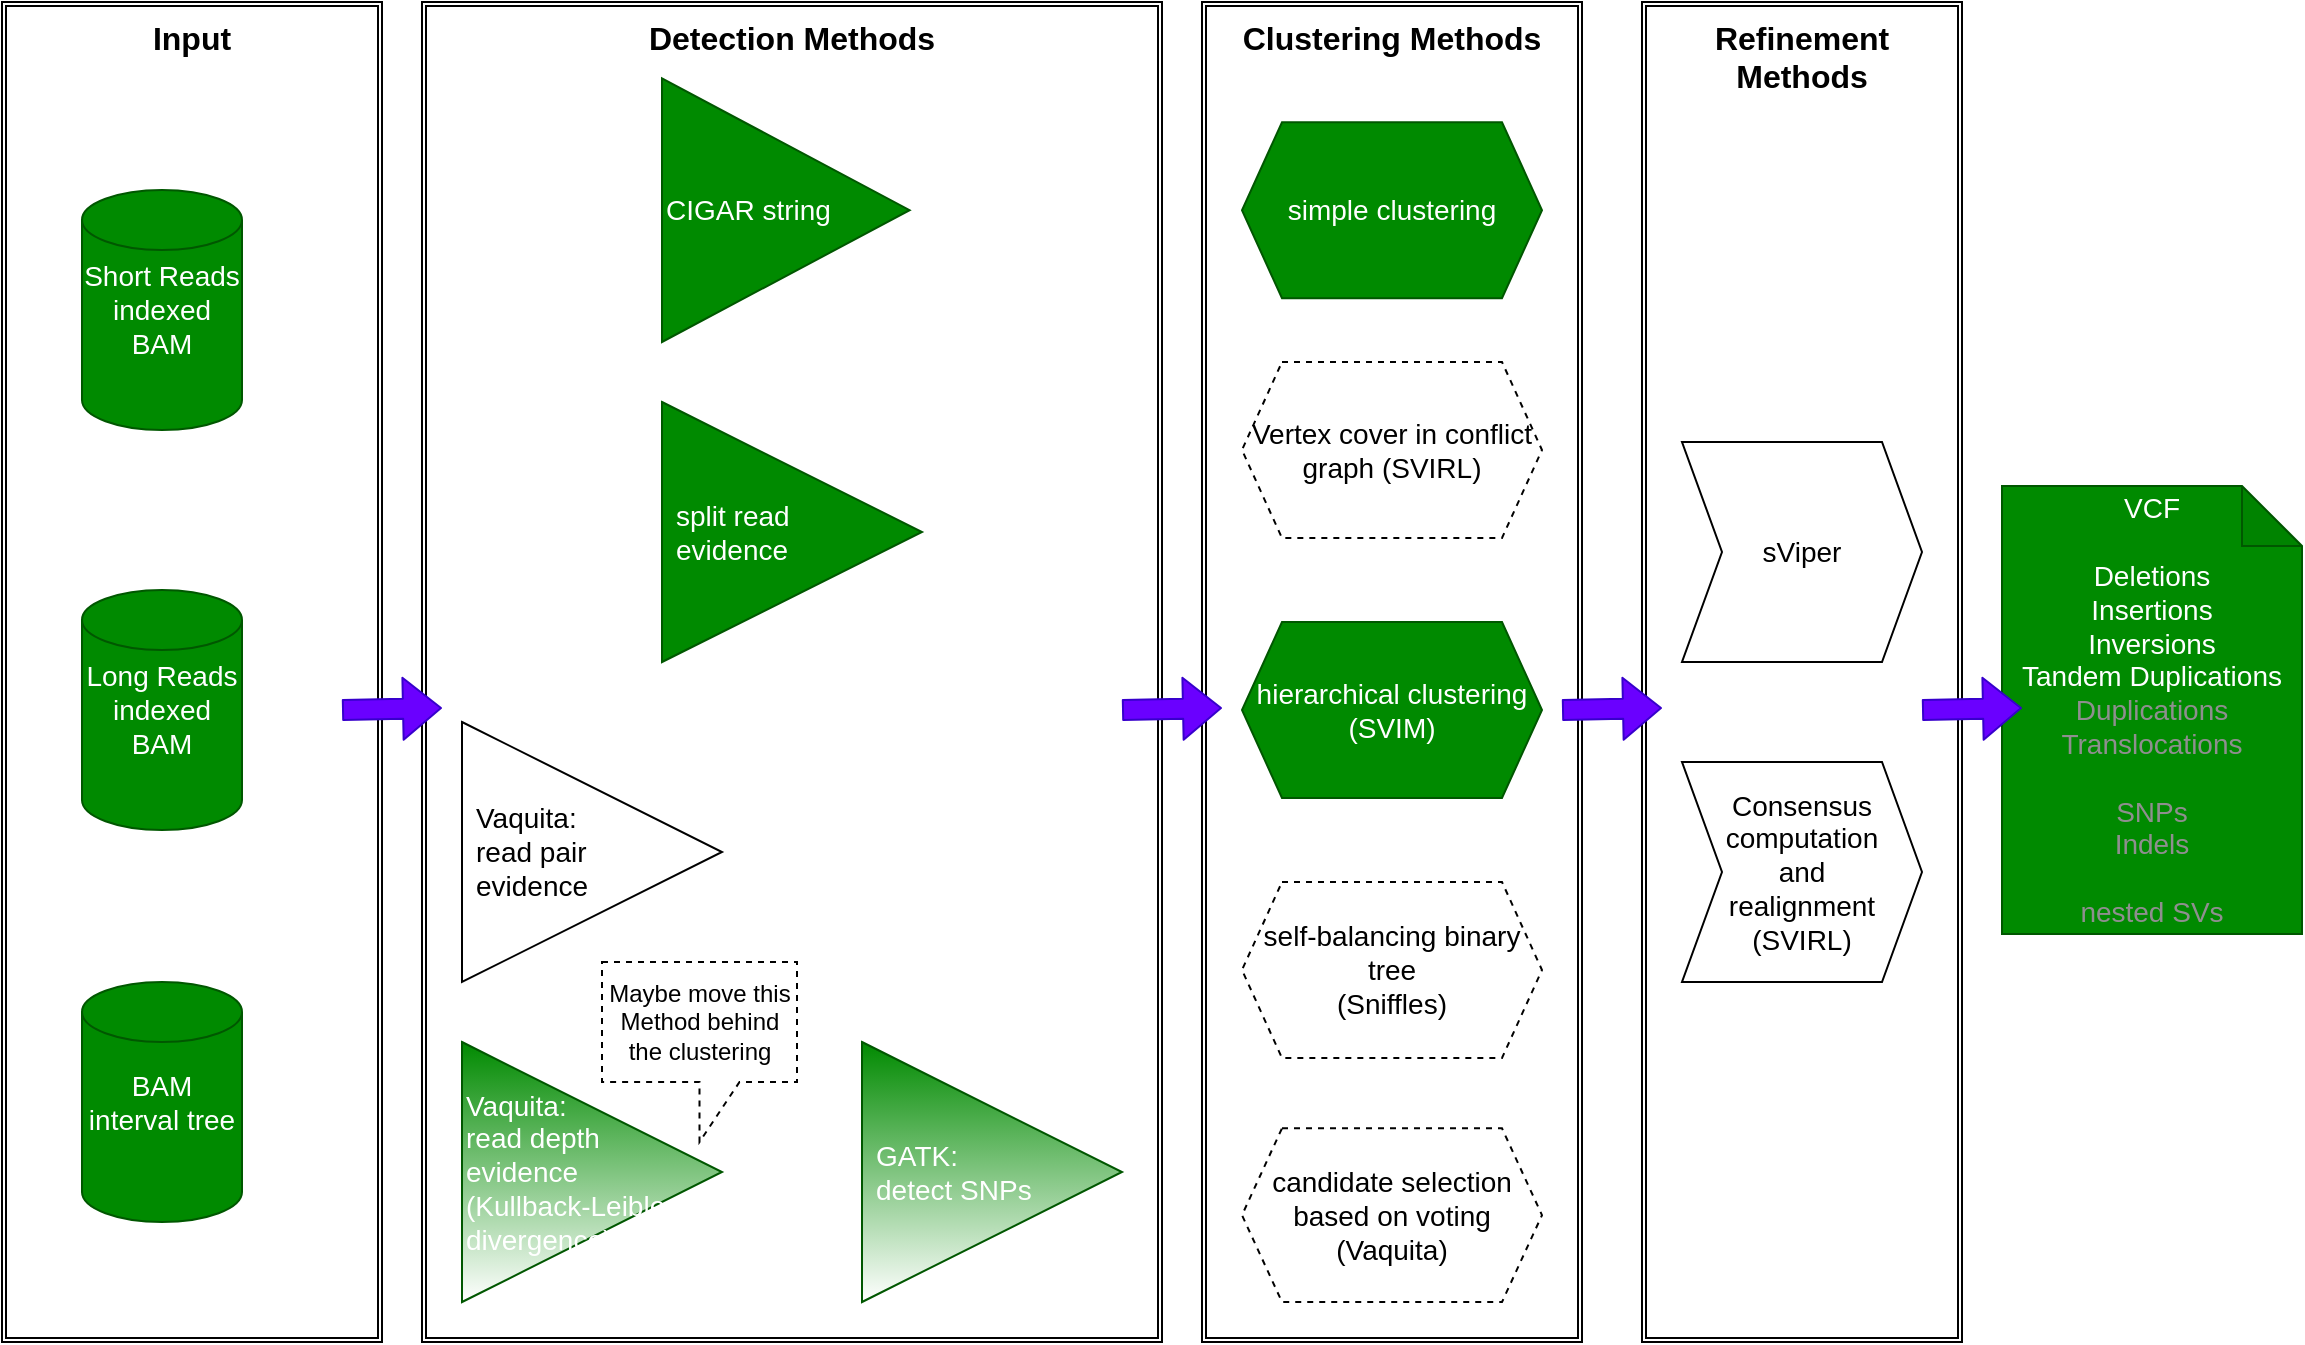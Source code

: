 <mxfile>
    <diagram id="atYmXtPYCr8DxYAoy277" name="Page-1">
        <mxGraphModel dx="500" dy="913" grid="1" gridSize="10" guides="1" tooltips="1" connect="1" arrows="1" fold="1" page="1" pageScale="1" pageWidth="1169" pageHeight="827" math="0" shadow="0">
            <root>
                <mxCell id="0"/>
                <mxCell id="1" parent="0"/>
                <mxCell id="111" value="&lt;b&gt;&lt;font style=&quot;font-size: 16px&quot;&gt;Input&lt;br&gt;&lt;/font&gt;&lt;/b&gt;" style="shape=ext;double=1;rounded=0;whiteSpace=wrap;html=1;verticalAlign=top;" parent="1" vertex="1">
                    <mxGeometry x="10" y="60" width="190" height="670" as="geometry"/>
                </mxCell>
                <mxCell id="110" value="&lt;b&gt;&lt;font style=&quot;font-size: 16px&quot;&gt;Detection&amp;nbsp;Methods&lt;/font&gt;&lt;/b&gt;" style="shape=ext;double=1;rounded=0;whiteSpace=wrap;html=1;verticalAlign=top;" parent="1" vertex="1">
                    <mxGeometry x="220" y="60" width="370" height="670" as="geometry"/>
                </mxCell>
                <mxCell id="109" value="&lt;b&gt;&lt;font style=&quot;font-size: 16px&quot;&gt;Refinement Methods&lt;/font&gt;&lt;/b&gt;" style="shape=ext;double=1;rounded=0;whiteSpace=wrap;html=1;verticalAlign=top;" parent="1" vertex="1">
                    <mxGeometry x="830" y="60" width="160" height="670" as="geometry"/>
                </mxCell>
                <mxCell id="107" value="&lt;b&gt;&lt;font style=&quot;font-size: 16px&quot;&gt;Clustering Methods&lt;/font&gt;&lt;/b&gt;" style="shape=ext;double=1;rounded=0;whiteSpace=wrap;html=1;verticalAlign=top;" parent="1" vertex="1">
                    <mxGeometry x="610" y="60" width="190" height="670" as="geometry"/>
                </mxCell>
                <mxCell id="20" value="VCF&lt;br&gt;&lt;br&gt;Deletions&lt;br&gt;Insertions&lt;br&gt;Inversions&lt;br&gt;Tandem Duplications&lt;br&gt;&lt;font color=&quot;#8f8f8f&quot;&gt;Duplications&lt;/font&gt;&lt;br&gt;&lt;font color=&quot;#8f8f8f&quot;&gt;Translocations&lt;/font&gt;&lt;br&gt;&lt;br&gt;&lt;font color=&quot;#8f8f8f&quot;&gt;SNPs&lt;/font&gt;&lt;br&gt;&lt;font color=&quot;#8f8f8f&quot;&gt;Indels&lt;/font&gt;&lt;br&gt;&lt;br&gt;&lt;font color=&quot;#8f8f8f&quot;&gt;nested SVs&lt;/font&gt;" style="shape=note;whiteSpace=wrap;html=1;backgroundOutline=1;darkOpacity=0.05;fontSize=14;fillColor=#008a00;strokeColor=#005700;fontColor=#ffffff;" parent="1" vertex="1">
                    <mxGeometry x="1010" y="302" width="150" height="224" as="geometry"/>
                </mxCell>
                <mxCell id="44" value="sViper" style="shape=step;perimeter=stepPerimeter;whiteSpace=wrap;html=1;fixedSize=1;labelBackgroundColor=none;fontSize=14;" parent="1" vertex="1">
                    <mxGeometry x="850" y="280" width="120" height="110" as="geometry"/>
                </mxCell>
                <mxCell id="52" value="Consensus computation&lt;br&gt;and&lt;br&gt;realignment (SVIRL)" style="shape=step;perimeter=stepPerimeter;whiteSpace=wrap;html=1;fixedSize=1;labelBackgroundColor=none;fontSize=14;" parent="1" vertex="1">
                    <mxGeometry x="850" y="440" width="120" height="110" as="geometry"/>
                </mxCell>
                <mxCell id="36" value="Vaquita:&lt;br&gt;read pair&lt;br&gt;evidence" style="triangle;whiteSpace=wrap;html=1;fontSize=14;spacingLeft=5;align=left;" parent="1" vertex="1">
                    <mxGeometry x="240" y="419.998" width="130" height="130" as="geometry"/>
                </mxCell>
                <mxCell id="74" value="" style="group;dashed=1;" parent="1" vertex="1" connectable="0">
                    <mxGeometry x="630" y="270" width="150" height="440" as="geometry"/>
                </mxCell>
                <mxCell id="39" value="hierarchical clustering&lt;br style=&quot;font-size: 14px;&quot;&gt;(SVIM)" style="shape=hexagon;perimeter=hexagonPerimeter2;whiteSpace=wrap;html=1;fixedSize=1;labelBackgroundColor=none;fontSize=14;fillColor=#008a00;strokeColor=#005700;fontColor=#ffffff;" parent="74" vertex="1">
                    <mxGeometry y="100" width="150" height="88" as="geometry"/>
                </mxCell>
                <mxCell id="40" value="self-balancing binary tree&lt;br style=&quot;font-size: 14px;&quot;&gt;(Sniffles)" style="shape=hexagon;perimeter=hexagonPerimeter2;whiteSpace=wrap;html=1;fixedSize=1;labelBackgroundColor=none;fontSize=14;dashed=1;" parent="74" vertex="1">
                    <mxGeometry y="230" width="150" height="88" as="geometry"/>
                </mxCell>
                <mxCell id="41" value="candidate selection based on voting&lt;br&gt;(Vaquita)" style="shape=hexagon;perimeter=hexagonPerimeter2;whiteSpace=wrap;html=1;fixedSize=1;labelBackgroundColor=none;fontSize=14;dashed=1;" parent="74" vertex="1">
                    <mxGeometry y="353.151" width="150" height="86.849" as="geometry"/>
                </mxCell>
                <mxCell id="35" value="Vaquita:&lt;br&gt;read depth&lt;br style=&quot;font-size: 14px&quot;&gt;evidence&lt;br&gt;(Kullback-Leibler divergence)" style="triangle;whiteSpace=wrap;html=1;fontSize=14;labelPosition=center;verticalLabelPosition=middle;align=left;verticalAlign=middle;spacing=2;spacingLeft=0;fillColor=#008a00;strokeColor=#005700;fontColor=#ffffff;gradientColor=#ffffff;" parent="1" vertex="1">
                    <mxGeometry x="240" y="580.004" width="130" height="130" as="geometry"/>
                </mxCell>
                <mxCell id="90" value="" style="group" parent="1" vertex="1" connectable="0">
                    <mxGeometry x="50" y="154" width="80" height="520" as="geometry"/>
                </mxCell>
                <mxCell id="16" value="Short Reads indexed BAM" style="shape=cylinder2;whiteSpace=wrap;html=1;boundedLbl=1;backgroundOutline=1;size=15;labelBackgroundColor=none;fontSize=14;fillColor=#008a00;strokeColor=#005700;fontColor=#ffffff;" parent="90" vertex="1">
                    <mxGeometry width="80" height="120" as="geometry"/>
                </mxCell>
                <mxCell id="17" value="Long Reads indexed BAM" style="shape=cylinder2;whiteSpace=wrap;html=1;boundedLbl=1;backgroundOutline=1;size=15;labelBackgroundColor=none;fontSize=14;fillColor=#008a00;strokeColor=#005700;fontColor=#ffffff;" parent="90" vertex="1">
                    <mxGeometry y="200.01" width="80" height="120" as="geometry"/>
                </mxCell>
                <mxCell id="124" value="BAM interval tree" style="shape=cylinder2;whiteSpace=wrap;html=1;boundedLbl=1;backgroundOutline=1;size=15;labelBackgroundColor=none;fontSize=14;fillColor=#008a00;strokeColor=#005700;fontColor=#ffffff;" parent="90" vertex="1">
                    <mxGeometry y="396" width="80" height="120" as="geometry"/>
                </mxCell>
                <mxCell id="113" value="split read &lt;br&gt;evidence" style="triangle;whiteSpace=wrap;html=1;fontSize=14;spacingLeft=5;align=left;fillColor=#008a00;strokeColor=#005700;fontColor=#ffffff;" parent="1" vertex="1">
                    <mxGeometry x="340" y="260.003" width="130" height="130" as="geometry"/>
                </mxCell>
                <mxCell id="114" value="&lt;font style=&quot;font-size: 14px&quot;&gt;CIGAR string&lt;/font&gt;" style="triangle;whiteSpace=wrap;html=1;fontSize=14;spacingLeft=0;align=left;fillColor=#008a00;strokeColor=#005700;fontColor=#ffffff;" parent="1" vertex="1">
                    <mxGeometry x="340" y="98.24" width="123.81" height="131.76" as="geometry"/>
                </mxCell>
                <mxCell id="115" value="Maybe move this Method behind the clustering" style="shape=callout;whiteSpace=wrap;html=1;perimeter=calloutPerimeter;dashed=1;" parent="1" vertex="1">
                    <mxGeometry x="310" y="540" width="97.5" height="90" as="geometry"/>
                </mxCell>
                <mxCell id="116" value="simple clustering" style="shape=hexagon;perimeter=hexagonPerimeter2;whiteSpace=wrap;html=1;fixedSize=1;labelBackgroundColor=none;fontSize=14;fillColor=#008a00;strokeColor=#005700;fontColor=#ffffff;" parent="1" vertex="1">
                    <mxGeometry x="630" y="120.12" width="150" height="88" as="geometry"/>
                </mxCell>
                <mxCell id="117" value="GATK:&lt;br&gt;detect SNPs" style="triangle;whiteSpace=wrap;html=1;fontSize=14;spacingLeft=5;align=left;fillColor=#008a00;strokeColor=#005700;fontColor=#ffffff;gradientColor=#ffffff;" parent="1" vertex="1">
                    <mxGeometry x="440" y="580.003" width="130" height="130" as="geometry"/>
                </mxCell>
                <mxCell id="118" value="" style="shape=flexArrow;endArrow=classic;html=1;fillColor=#6a00ff;strokeColor=#3700CC;" parent="1" edge="1">
                    <mxGeometry width="50" height="50" relative="1" as="geometry">
                        <mxPoint x="180" y="414" as="sourcePoint"/>
                        <mxPoint x="230" y="413" as="targetPoint"/>
                    </mxGeometry>
                </mxCell>
                <mxCell id="119" value="" style="shape=flexArrow;endArrow=classic;html=1;fillColor=#6a00ff;strokeColor=#3700CC;" parent="1" edge="1">
                    <mxGeometry width="50" height="50" relative="1" as="geometry">
                        <mxPoint x="570" y="414" as="sourcePoint"/>
                        <mxPoint x="620" y="413" as="targetPoint"/>
                    </mxGeometry>
                </mxCell>
                <mxCell id="120" value="" style="shape=flexArrow;endArrow=classic;html=1;fillColor=#6a00ff;strokeColor=#3700CC;" parent="1" edge="1">
                    <mxGeometry width="50" height="50" relative="1" as="geometry">
                        <mxPoint x="790" y="414" as="sourcePoint"/>
                        <mxPoint x="840" y="413" as="targetPoint"/>
                    </mxGeometry>
                </mxCell>
                <mxCell id="121" value="" style="shape=flexArrow;endArrow=classic;html=1;fillColor=#6a00ff;strokeColor=#3700CC;" parent="1" edge="1">
                    <mxGeometry width="50" height="50" relative="1" as="geometry">
                        <mxPoint x="970" y="414" as="sourcePoint"/>
                        <mxPoint x="1020" y="413" as="targetPoint"/>
                    </mxGeometry>
                </mxCell>
                <mxCell id="123" value="Vertex cover in conflict graph (SVIRL)" style="shape=hexagon;perimeter=hexagonPerimeter2;whiteSpace=wrap;html=1;fixedSize=1;labelBackgroundColor=none;fontSize=14;dashed=1;" parent="1" vertex="1">
                    <mxGeometry x="630" y="240" width="150" height="88" as="geometry"/>
                </mxCell>
            </root>
        </mxGraphModel>
    </diagram>
</mxfile>
